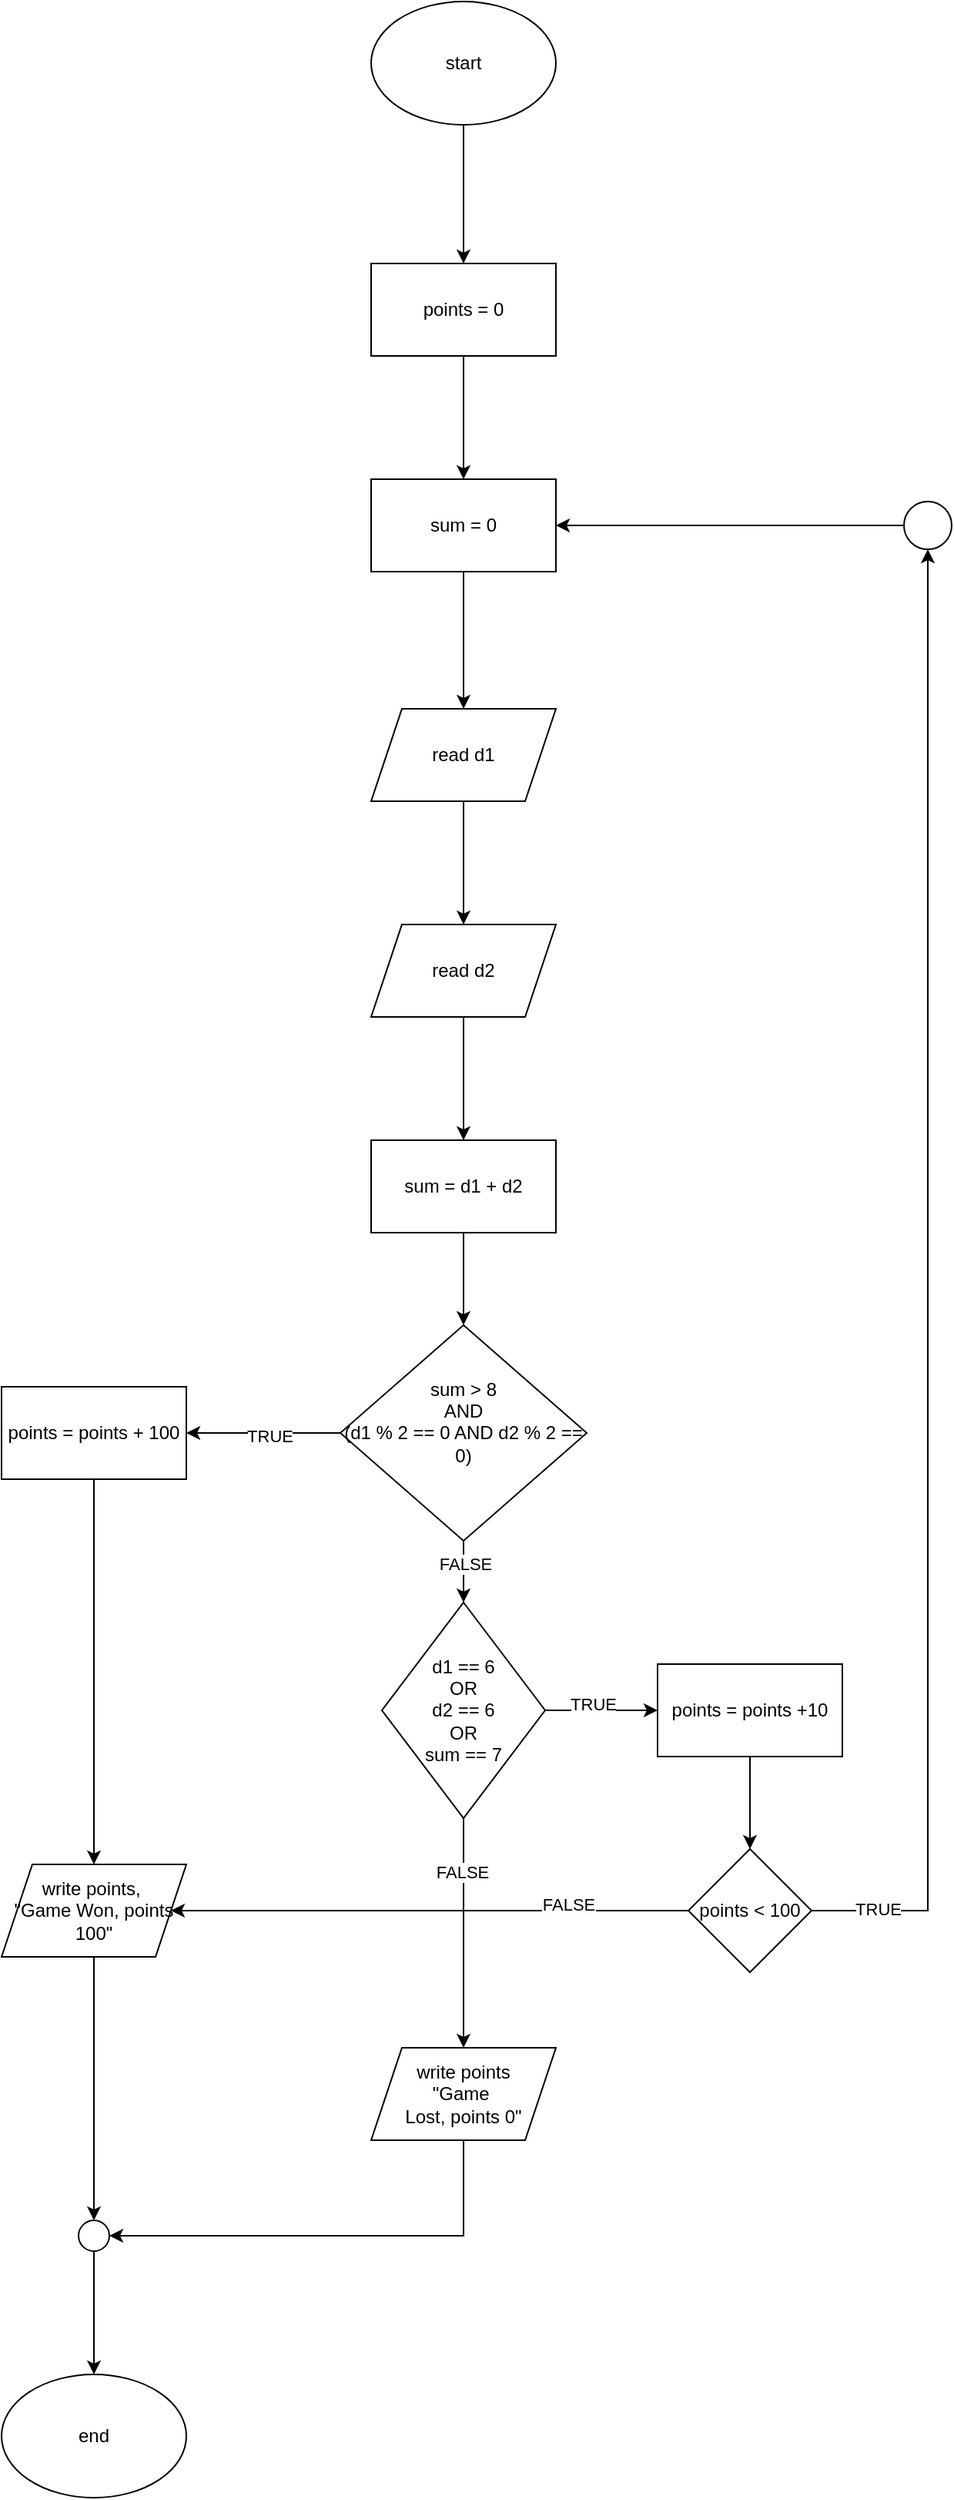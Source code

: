 <mxfile version="26.0.10">
  <diagram name="Pagina-1" id="alc-jhiXbG401nNVmspT">
    <mxGraphModel dx="1050" dy="557" grid="1" gridSize="10" guides="1" tooltips="1" connect="1" arrows="1" fold="1" page="1" pageScale="1" pageWidth="827" pageHeight="1169" math="0" shadow="0">
      <root>
        <mxCell id="0" />
        <mxCell id="1" parent="0" />
        <mxCell id="XBapaDpix8hnDpOTiNbD-3" value="" style="edgeStyle=orthogonalEdgeStyle;rounded=0;orthogonalLoop=1;jettySize=auto;html=1;" edge="1" parent="1" source="XBapaDpix8hnDpOTiNbD-1" target="XBapaDpix8hnDpOTiNbD-2">
          <mxGeometry relative="1" as="geometry" />
        </mxCell>
        <mxCell id="XBapaDpix8hnDpOTiNbD-1" value="start" style="ellipse;whiteSpace=wrap;html=1;" vertex="1" parent="1">
          <mxGeometry x="354" width="120" height="80" as="geometry" />
        </mxCell>
        <mxCell id="XBapaDpix8hnDpOTiNbD-33" value="" style="edgeStyle=orthogonalEdgeStyle;rounded=0;orthogonalLoop=1;jettySize=auto;html=1;" edge="1" parent="1" source="XBapaDpix8hnDpOTiNbD-2" target="XBapaDpix8hnDpOTiNbD-32">
          <mxGeometry relative="1" as="geometry" />
        </mxCell>
        <mxCell id="XBapaDpix8hnDpOTiNbD-2" value="points = 0" style="whiteSpace=wrap;html=1;" vertex="1" parent="1">
          <mxGeometry x="354" y="170" width="120" height="60" as="geometry" />
        </mxCell>
        <mxCell id="XBapaDpix8hnDpOTiNbD-7" value="" style="edgeStyle=orthogonalEdgeStyle;rounded=0;orthogonalLoop=1;jettySize=auto;html=1;" edge="1" parent="1" source="XBapaDpix8hnDpOTiNbD-4" target="XBapaDpix8hnDpOTiNbD-6">
          <mxGeometry relative="1" as="geometry" />
        </mxCell>
        <mxCell id="XBapaDpix8hnDpOTiNbD-4" value="read d1" style="shape=parallelogram;perimeter=parallelogramPerimeter;whiteSpace=wrap;html=1;fixedSize=1;" vertex="1" parent="1">
          <mxGeometry x="354" y="459" width="120" height="60" as="geometry" />
        </mxCell>
        <mxCell id="XBapaDpix8hnDpOTiNbD-16" value="" style="edgeStyle=orthogonalEdgeStyle;rounded=0;orthogonalLoop=1;jettySize=auto;html=1;" edge="1" parent="1" source="XBapaDpix8hnDpOTiNbD-6" target="XBapaDpix8hnDpOTiNbD-15">
          <mxGeometry relative="1" as="geometry" />
        </mxCell>
        <mxCell id="XBapaDpix8hnDpOTiNbD-6" value="read d2" style="shape=parallelogram;perimeter=parallelogramPerimeter;whiteSpace=wrap;html=1;fixedSize=1;" vertex="1" parent="1">
          <mxGeometry x="354" y="599" width="120" height="60" as="geometry" />
        </mxCell>
        <mxCell id="XBapaDpix8hnDpOTiNbD-18" value="" style="edgeStyle=orthogonalEdgeStyle;rounded=0;orthogonalLoop=1;jettySize=auto;html=1;" edge="1" parent="1" source="XBapaDpix8hnDpOTiNbD-15" target="XBapaDpix8hnDpOTiNbD-17">
          <mxGeometry relative="1" as="geometry" />
        </mxCell>
        <mxCell id="XBapaDpix8hnDpOTiNbD-15" value="sum = d1 + d2" style="whiteSpace=wrap;html=1;" vertex="1" parent="1">
          <mxGeometry x="354" y="739" width="120" height="60" as="geometry" />
        </mxCell>
        <mxCell id="XBapaDpix8hnDpOTiNbD-20" value="" style="edgeStyle=orthogonalEdgeStyle;rounded=0;orthogonalLoop=1;jettySize=auto;html=1;" edge="1" parent="1" source="XBapaDpix8hnDpOTiNbD-17" target="XBapaDpix8hnDpOTiNbD-19">
          <mxGeometry relative="1" as="geometry" />
        </mxCell>
        <mxCell id="XBapaDpix8hnDpOTiNbD-52" value="FALSE" style="edgeLabel;html=1;align=center;verticalAlign=middle;resizable=0;points=[];" vertex="1" connectable="0" parent="XBapaDpix8hnDpOTiNbD-20">
          <mxGeometry x="-0.26" y="1" relative="1" as="geometry">
            <mxPoint as="offset" />
          </mxGeometry>
        </mxCell>
        <mxCell id="XBapaDpix8hnDpOTiNbD-31" value="" style="edgeStyle=orthogonalEdgeStyle;rounded=0;orthogonalLoop=1;jettySize=auto;html=1;" edge="1" parent="1" source="XBapaDpix8hnDpOTiNbD-17" target="XBapaDpix8hnDpOTiNbD-30">
          <mxGeometry relative="1" as="geometry" />
        </mxCell>
        <mxCell id="XBapaDpix8hnDpOTiNbD-51" value="TRUE" style="edgeLabel;html=1;align=center;verticalAlign=middle;resizable=0;points=[];" vertex="1" connectable="0" parent="XBapaDpix8hnDpOTiNbD-31">
          <mxGeometry x="-0.076" y="2" relative="1" as="geometry">
            <mxPoint as="offset" />
          </mxGeometry>
        </mxCell>
        <mxCell id="XBapaDpix8hnDpOTiNbD-17" value="sum &amp;gt; 8&lt;div&gt;&lt;span style=&quot;background-color: transparent; color: light-dark(rgb(0, 0, 0), rgb(255, 255, 255));&quot;&gt;AND&lt;/span&gt;&lt;div&gt;(d1 % 2 == 0 AND d2 % 2 == 0)&lt;/div&gt;&lt;div&gt;&lt;br&gt;&lt;/div&gt;&lt;/div&gt;" style="rhombus;whiteSpace=wrap;html=1;" vertex="1" parent="1">
          <mxGeometry x="334" y="859" width="160" height="140" as="geometry" />
        </mxCell>
        <mxCell id="XBapaDpix8hnDpOTiNbD-26" value="" style="edgeStyle=orthogonalEdgeStyle;rounded=0;orthogonalLoop=1;jettySize=auto;html=1;" edge="1" parent="1" source="XBapaDpix8hnDpOTiNbD-19" target="XBapaDpix8hnDpOTiNbD-25">
          <mxGeometry relative="1" as="geometry" />
        </mxCell>
        <mxCell id="XBapaDpix8hnDpOTiNbD-48" value="TRUE" style="edgeLabel;html=1;align=center;verticalAlign=middle;resizable=0;points=[];" vertex="1" connectable="0" parent="XBapaDpix8hnDpOTiNbD-26">
          <mxGeometry x="-0.156" y="4" relative="1" as="geometry">
            <mxPoint as="offset" />
          </mxGeometry>
        </mxCell>
        <mxCell id="XBapaDpix8hnDpOTiNbD-29" value="" style="edgeStyle=orthogonalEdgeStyle;rounded=0;orthogonalLoop=1;jettySize=auto;html=1;" edge="1" parent="1" source="XBapaDpix8hnDpOTiNbD-19" target="XBapaDpix8hnDpOTiNbD-28">
          <mxGeometry relative="1" as="geometry" />
        </mxCell>
        <mxCell id="XBapaDpix8hnDpOTiNbD-49" value="FALSE" style="edgeLabel;html=1;align=center;verticalAlign=middle;resizable=0;points=[];" vertex="1" connectable="0" parent="XBapaDpix8hnDpOTiNbD-29">
          <mxGeometry x="-0.533" y="-1" relative="1" as="geometry">
            <mxPoint as="offset" />
          </mxGeometry>
        </mxCell>
        <mxCell id="XBapaDpix8hnDpOTiNbD-19" value="d1 == 6&lt;div&gt;OR&lt;/div&gt;&lt;div&gt;d2 == 6&lt;/div&gt;&lt;div&gt;OR&lt;/div&gt;&lt;div&gt;sum == 7&lt;/div&gt;" style="rhombus;whiteSpace=wrap;html=1;" vertex="1" parent="1">
          <mxGeometry x="361" y="1039" width="106" height="140" as="geometry" />
        </mxCell>
        <mxCell id="XBapaDpix8hnDpOTiNbD-36" value="" style="edgeStyle=orthogonalEdgeStyle;rounded=0;orthogonalLoop=1;jettySize=auto;html=1;" edge="1" parent="1" source="XBapaDpix8hnDpOTiNbD-25" target="XBapaDpix8hnDpOTiNbD-35">
          <mxGeometry relative="1" as="geometry" />
        </mxCell>
        <mxCell id="XBapaDpix8hnDpOTiNbD-25" value="points = points +10" style="whiteSpace=wrap;html=1;" vertex="1" parent="1">
          <mxGeometry x="540" y="1079" width="120" height="60" as="geometry" />
        </mxCell>
        <mxCell id="XBapaDpix8hnDpOTiNbD-55" style="edgeStyle=orthogonalEdgeStyle;rounded=0;orthogonalLoop=1;jettySize=auto;html=1;exitX=0.5;exitY=1;exitDx=0;exitDy=0;entryX=1;entryY=0.5;entryDx=0;entryDy=0;" edge="1" parent="1" source="XBapaDpix8hnDpOTiNbD-28" target="XBapaDpix8hnDpOTiNbD-53">
          <mxGeometry relative="1" as="geometry" />
        </mxCell>
        <mxCell id="XBapaDpix8hnDpOTiNbD-28" value="write points&lt;div&gt;&quot;Game&amp;nbsp;&lt;/div&gt;&lt;div&gt;Lost, points 0&quot;&lt;/div&gt;" style="shape=parallelogram;perimeter=parallelogramPerimeter;whiteSpace=wrap;html=1;fixedSize=1;" vertex="1" parent="1">
          <mxGeometry x="354" y="1328" width="120" height="60" as="geometry" />
        </mxCell>
        <mxCell id="XBapaDpix8hnDpOTiNbD-38" value="" style="edgeStyle=orthogonalEdgeStyle;rounded=0;orthogonalLoop=1;jettySize=auto;html=1;" edge="1" parent="1" source="XBapaDpix8hnDpOTiNbD-30" target="XBapaDpix8hnDpOTiNbD-37">
          <mxGeometry relative="1" as="geometry" />
        </mxCell>
        <mxCell id="XBapaDpix8hnDpOTiNbD-30" value="points = points + 100" style="whiteSpace=wrap;html=1;" vertex="1" parent="1">
          <mxGeometry x="114" y="899" width="120" height="60" as="geometry" />
        </mxCell>
        <mxCell id="XBapaDpix8hnDpOTiNbD-34" style="edgeStyle=orthogonalEdgeStyle;rounded=0;orthogonalLoop=1;jettySize=auto;html=1;exitX=0.5;exitY=1;exitDx=0;exitDy=0;entryX=0.5;entryY=0;entryDx=0;entryDy=0;" edge="1" parent="1" source="XBapaDpix8hnDpOTiNbD-32" target="XBapaDpix8hnDpOTiNbD-4">
          <mxGeometry relative="1" as="geometry" />
        </mxCell>
        <mxCell id="XBapaDpix8hnDpOTiNbD-32" value="sum = 0" style="whiteSpace=wrap;html=1;" vertex="1" parent="1">
          <mxGeometry x="354" y="310" width="120" height="60" as="geometry" />
        </mxCell>
        <mxCell id="XBapaDpix8hnDpOTiNbD-41" style="edgeStyle=orthogonalEdgeStyle;rounded=0;orthogonalLoop=1;jettySize=auto;html=1;exitX=0;exitY=0.5;exitDx=0;exitDy=0;entryX=1;entryY=0.5;entryDx=0;entryDy=0;" edge="1" parent="1" source="XBapaDpix8hnDpOTiNbD-35" target="XBapaDpix8hnDpOTiNbD-37">
          <mxGeometry relative="1" as="geometry" />
        </mxCell>
        <mxCell id="XBapaDpix8hnDpOTiNbD-47" value="FALSE" style="edgeLabel;html=1;align=center;verticalAlign=middle;resizable=0;points=[];" vertex="1" connectable="0" parent="XBapaDpix8hnDpOTiNbD-41">
          <mxGeometry x="-0.534" y="-4" relative="1" as="geometry">
            <mxPoint as="offset" />
          </mxGeometry>
        </mxCell>
        <mxCell id="XBapaDpix8hnDpOTiNbD-44" style="edgeStyle=orthogonalEdgeStyle;rounded=0;orthogonalLoop=1;jettySize=auto;html=1;exitX=1;exitY=0.5;exitDx=0;exitDy=0;entryX=0.5;entryY=1;entryDx=0;entryDy=0;" edge="1" parent="1" source="XBapaDpix8hnDpOTiNbD-35" target="XBapaDpix8hnDpOTiNbD-43">
          <mxGeometry relative="1" as="geometry" />
        </mxCell>
        <mxCell id="XBapaDpix8hnDpOTiNbD-50" value="TRUE" style="edgeLabel;html=1;align=center;verticalAlign=middle;resizable=0;points=[];" vertex="1" connectable="0" parent="XBapaDpix8hnDpOTiNbD-44">
          <mxGeometry x="-0.911" y="1" relative="1" as="geometry">
            <mxPoint as="offset" />
          </mxGeometry>
        </mxCell>
        <mxCell id="XBapaDpix8hnDpOTiNbD-35" value="points &amp;lt; 100" style="rhombus;whiteSpace=wrap;html=1;" vertex="1" parent="1">
          <mxGeometry x="560" y="1199" width="80" height="80" as="geometry" />
        </mxCell>
        <mxCell id="XBapaDpix8hnDpOTiNbD-56" style="edgeStyle=orthogonalEdgeStyle;rounded=0;orthogonalLoop=1;jettySize=auto;html=1;exitX=0.5;exitY=1;exitDx=0;exitDy=0;entryX=0.5;entryY=0;entryDx=0;entryDy=0;" edge="1" parent="1" source="XBapaDpix8hnDpOTiNbD-37" target="XBapaDpix8hnDpOTiNbD-53">
          <mxGeometry relative="1" as="geometry" />
        </mxCell>
        <mxCell id="XBapaDpix8hnDpOTiNbD-37" value="write points,&amp;nbsp;&lt;div&gt;&quot;Game Won, points 100&quot;&lt;/div&gt;" style="shape=parallelogram;perimeter=parallelogramPerimeter;whiteSpace=wrap;html=1;fixedSize=1;" vertex="1" parent="1">
          <mxGeometry x="114" y="1209" width="120" height="60" as="geometry" />
        </mxCell>
        <mxCell id="XBapaDpix8hnDpOTiNbD-46" style="edgeStyle=orthogonalEdgeStyle;rounded=0;orthogonalLoop=1;jettySize=auto;html=1;exitX=0;exitY=0.5;exitDx=0;exitDy=0;entryX=1;entryY=0.5;entryDx=0;entryDy=0;" edge="1" parent="1" source="XBapaDpix8hnDpOTiNbD-43" target="XBapaDpix8hnDpOTiNbD-32">
          <mxGeometry relative="1" as="geometry" />
        </mxCell>
        <mxCell id="XBapaDpix8hnDpOTiNbD-43" value="" style="ellipse;whiteSpace=wrap;html=1;aspect=fixed;" vertex="1" parent="1">
          <mxGeometry x="700" y="324.5" width="31" height="31" as="geometry" />
        </mxCell>
        <mxCell id="XBapaDpix8hnDpOTiNbD-57" style="edgeStyle=orthogonalEdgeStyle;rounded=0;orthogonalLoop=1;jettySize=auto;html=1;exitX=0.5;exitY=1;exitDx=0;exitDy=0;entryX=0.5;entryY=0;entryDx=0;entryDy=0;" edge="1" parent="1" source="XBapaDpix8hnDpOTiNbD-53" target="XBapaDpix8hnDpOTiNbD-54">
          <mxGeometry relative="1" as="geometry" />
        </mxCell>
        <mxCell id="XBapaDpix8hnDpOTiNbD-53" value="" style="ellipse;whiteSpace=wrap;html=1;aspect=fixed;" vertex="1" parent="1">
          <mxGeometry x="164" y="1440" width="20" height="20" as="geometry" />
        </mxCell>
        <mxCell id="XBapaDpix8hnDpOTiNbD-54" value="end" style="ellipse;whiteSpace=wrap;html=1;" vertex="1" parent="1">
          <mxGeometry x="114" y="1540" width="120" height="80" as="geometry" />
        </mxCell>
      </root>
    </mxGraphModel>
  </diagram>
</mxfile>
